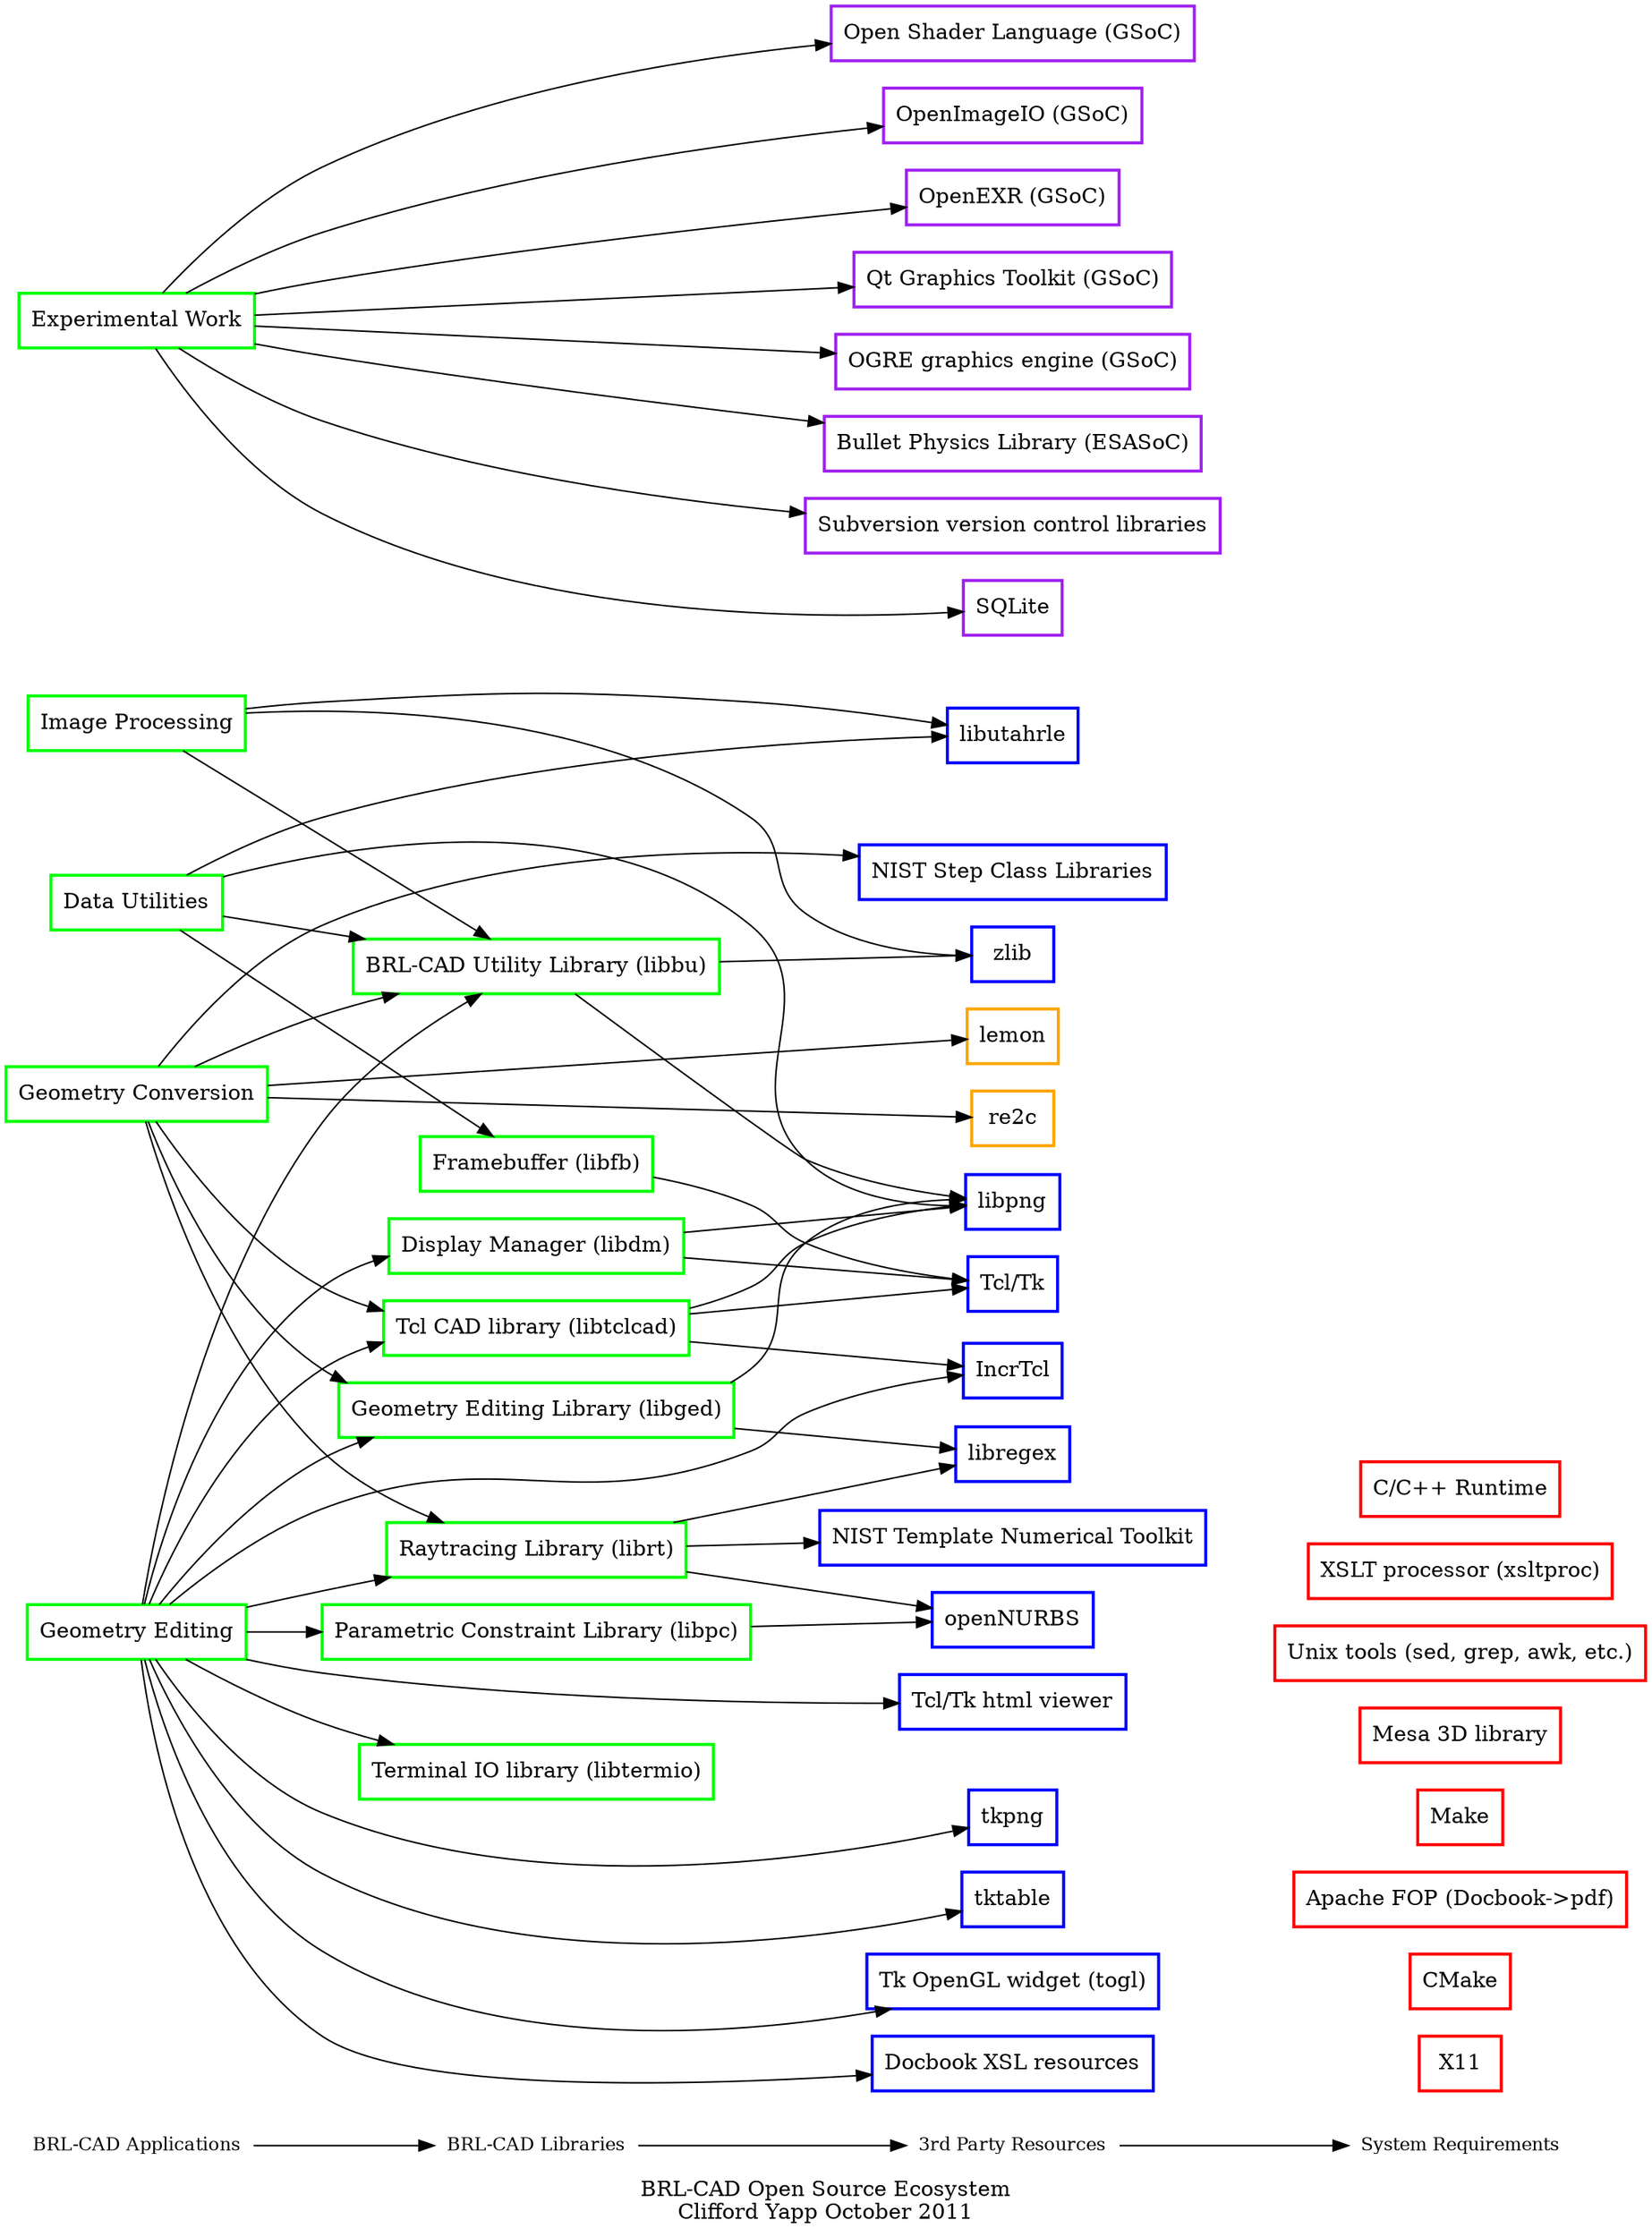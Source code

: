 /*                   E C O S Y S T E M . D O T
 * BRL-CAD
 *
 * Copyright (c) 2011-2021 United States Government as represented by
 * the U.S. Army Research Laboratory.
 *
 * Redistribution and use in source (Graphviz format) and 'compiled'
 * forms (PDF, PostScript, HTML, RTF, etc.), with or without
 * modification, are permitted provided that the following conditions
 * are met:
 *
 * 1. Redistributions of source code (Docbook format) must retain the
 * above copyright notice, this list of conditions and the following
 * disclaimer.
 *
 * 2. Redistributions in compiled form (transformed to other DTDs,
 * converted to PDF, PostScript, HTML, RTF, and other formats) must
 * reproduce the above copyright notice, this list of conditions and
 * the following disclaimer in the documentation and/or other
 * materials provided with the distribution.
 *
 * 3. The name of the author may not be used to endorse or promote
 * products derived from this documentation without specific prior
 * written permission.
 *
 * THIS DOCUMENTATION IS PROVIDED BY THE AUTHOR AS IS'' AND ANY
 * EXPRESS OR IMPLIED WARRANTIES, INCLUDING, BUT NOT LIMITED TO, THE
 * IMPLIED WARRANTIES OF MERCHANTABILITY AND FITNESS FOR A PARTICULAR
 * PURPOSE ARE DISCLAIMED. IN NO EVENT SHALL THE AUTHOR BE LIABLE FOR
 * ANY DIRECT, INDIRECT, INCIDENTAL, SPECIAL, EXEMPLARY, OR
 * CONSEQUENTIAL DAMAGES (INCLUDING, BUT NOT LIMITED TO, PROCUREMENT
 * OF SUBSTITUTE GOODS OR SERVICES; LOSS OF USE, DATA, OR PROFITS; OR
 * BUSINESS INTERRUPTION) HOWEVER CAUSED AND ON ANY THEORY OF
 * LIABILITY, WHETHER IN CONTRACT, STRICT LIABILITY, OR TORT
 * (INCLUDING NEGLIGENCE OR OTHERWISE) ARISING IN ANY WAY OUT OF THE
 * USE OF THIS DOCUMENTATION, EVEN IF ADVISED OF THE POSSIBILITY OF
 * SUCH DAMAGE.
 */

digraph BRLCADDeps{
	//overlap=scale
	rankdir=LR;
	label="BRL-CAD Open Source Ecosystem\nClifford Yapp October 2011";

	{
	     node [shape=plaintext, fontsize=12];
	     "BRL-CAD Applications" -> "BRL-CAD Libraries" -> "3rd Party Resources" -> "System Requirements";
	};


	// Libraries

	tcltk [color = "blue", style = bold, shape = box, label = "Tcl/Tk"];
	tkhtml [color = "blue", style = bold, shape = box, label = "Tcl/Tk html viewer"];
	tkpng [color = "blue", style = bold, shape = box, label = "tkpng"];
	tktable [color = "blue", style = bold, shape = box, label = "tktable"];
	togl [color = "blue", style = bold, shape = box, label = "Tk OpenGL widget (togl)"];
	incrTcl [color = "blue", style = bold, shape = box, label = "IncrTcl"];


	libpng [color = "blue", style = bold, shape = box, label = "libpng"];
	libregex [color = "blue", style = bold, shape = box, label = "libregex"];
	libutahrle [color = "blue", style = bold, shape = box, label = "libutahrle"];
	opennurbs [color = "blue", style = bold, shape = box, label = "openNURBS"];
	scl [color = "blue", style = bold, shape = box, label = "NIST Step Class Libraries"];
	tnt [color = "blue", style = bold, shape = box, label = "NIST Template Numerical Toolkit"];
	xsl [color = "blue", style = bold, shape = box, label = "Docbook XSL resources"];
	zlib [color = "blue", style = bold, shape = box, label = "zlib"];

	// Tools
	//re2clemon [color = "orange", style = bold, shape = box, label = "re2c + lemon"];
	re2c [color = "orange", style = bold, shape = box, label = "re2c"];
	lemon [color = "orange", style = bold, shape = box, label = "lemon"];
	//{ rank = same; "3rd Party Resources"; tcltk; tkhtml; tkpng; tktable; togl; incrTcl; libpng; libregex; libutahrle; opennurbs; scl; tnt; xsl; zlib; re2clemon; }
	{ rank = same; "3rd Party Resources"; tcltk; tkhtml; tkpng; tktable; togl; incrTcl; libpng; libregex; libutahrle; opennurbs; scl; tnt; xsl; zlib; re2c; lemon; }
	// GSoC
	osl [color = "purple", style = bold, shape = box, label = "Open Shader Language (GSoC)"];
	oiio [color = "purple", style = bold, shape = box, label = "OpenImageIO (GSoC)"];
	openexr [color = "purple", style = bold, shape = box, label = "OpenEXR (GSoC)"];
	qt [color = "purple", style = bold, shape = box, label = "Qt Graphics Toolkit (GSoC)"];
	ogre3d [color = "purple", style = bold, shape = box, label = "OGRE graphics engine (GSoC)"];
	bullet [color = "purple", style = bold, shape = box, label = "Bullet Physics Library (ESASoC)"];

	{ rank = same; "3rd Party Resources"; bullet; osl; oiio; openexr; qt; ogre3d; }

	// GeomCore only
	subversion [color = "purple", style = bold, shape = box, label = "Subversion version control libraries"];
	//apr [color = "purple", style = bold, shape = box, label = "Apache Portable Runtime"];
	//uuid [color = "purple", style = bold, shape = box, label = "Universally Unique Identifiers (OSSP uuid)"];
	sqlite [color = "purple", style = bold, shape = box, label = "SQLite"];

	{ rank = same; "3rd Party Resources"; subversion; sqlite; }

	// System (not bundled)
	X11 [color = "red", style = bold, shape = box, label = "X11"];
	cmake [color = "red", style = bold, shape = box, label = "CMake"];
	fop [color = "red", style = bold, shape = box, label = "Apache FOP (Docbook->pdf)"];
	make [color = "red", style = bold, shape = box, label = "Make"];
	mesa [color = "red", style = bold, shape = box, label = "Mesa 3D library"];
	unixtools [color = "red", style = bold, shape = box, label = "Unix tools (sed, grep, awk, etc.)"];
	xsltproc [color = "red", style = bold, shape = box, label = "XSLT processor (xsltproc)"];
	crun [color = "red", style = bold, shape = box, label = "C/C++ Runtime"];

	{ rank = same; "System Requirements"; X11; cmake; crun; fop; make; mesa; unixtools; xsltproc; }

	// BRL-CAD components
	libbu [color = "green", style = bold, shape = box, label = "BRL-CAD Utility Library (libbu)"];
	libpc [color = "green", style = bold, shape = box, label = "Parametric Constraint Library (libpc)"];
	librt [color = "green", style = bold, shape = box, label = "Raytracing Library (librt)"];
	libdm [color = "green", style = bold, shape = box, label = "Display Manager (libdm)"];
	libfb [color = "green", style = bold, shape = box, label = "Framebuffer (libfb)"];
	libged [color = "green", style = bold, shape = box, label = "Geometry Editing Library (libged)"];
	libtclcad [color = "green", style = bold, shape = box, label = "Tcl CAD library (libtclcad)"];
	libtermio [color = "green", style = bold, shape = box, label = "Terminal IO library (libtermio)"];

	{ rank = same; "BRL-CAD Libraries"; libbu; libpc; librt; libdm; libged; libtclcad; libtermio; }

	// BRL-CAD Application Categories
	geomedit [color = "green", style = bold, shape = box, label = "Geometry Editing"];
	geomconv [color = "green", style = bold, shape = box, label = "Geometry Conversion"];
	datautil [color = "green", style = bold, shape = box, label = "Data Utilities"];
	imageproc [color = "green", style = bold, shape = box, label = "Image Processing"];
	experimental [color = "green", style = bold, shape = box, label = "Experimental Work"];

	{ rank = same; "BRL-CAD Applications"; geomedit; geomconv; datautil; imageproc; experimental; }


	/* Relationships */

	libbu -> libpng;
	libbu -> zlib;

	libpc -> opennurbs;

	librt -> libregex;
	librt -> tnt;
	librt -> opennurbs;

	libdm -> tcltk;
	libdm -> libpng;

	libfb -> tcltk;

	libged -> libregex;
	libged -> libpng;

	libtclcad -> tcltk;
	libtclcad -> incrTcl;
	libtclcad -> libpng;

	experimental -> osl;
	experimental -> oiio;
	experimental -> openexr;
	experimental -> qt;
	experimental -> ogre3d;
	experimental -> sqlite;
	experimental -> subversion;
	experimental -> bullet;

	geomedit -> libbu;
	geomedit -> libpc;
	geomedit -> librt;
	geomedit -> libdm;
	geomedit -> libged;
	geomedit -> libtclcad;
	geomedit -> libtermio;
	geomedit -> tkhtml;
	geomedit -> tkpng;
	geomedit -> tktable;
	geomedit -> togl;
	geomedit -> incrTcl;
	geomedit -> xsl;
	geomconv -> libbu;
	geomconv -> librt;
	geomconv -> libtclcad;
	geomconv -> libged;
	geomconv -> scl;
	geomconv -> lemon;
	geomconv -> re2c;

	datautil -> libbu;
	datautil -> libfb;
	datautil -> libpng;
	datautil -> libutahrle;

	imageproc -> libbu;
	imageproc -> libutahrle;
	imageproc -> zlib;


}

